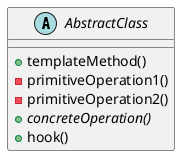@startuml

abstract class AbstractClass {
    +templateMethod()
    -primitiveOperation1()
    -primitiveOperation2()
    + {abstract} concreteOperation()
    +hook()
}
@enduml
